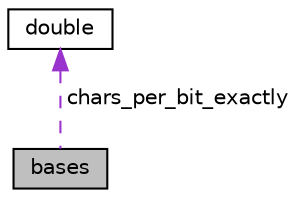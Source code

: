 digraph "bases"
{
 // LATEX_PDF_SIZE
  edge [fontname="Helvetica",fontsize="10",labelfontname="Helvetica",labelfontsize="10"];
  node [fontname="Helvetica",fontsize="10",shape=record];
  Node1 [label="bases",height=0.2,width=0.4,color="black", fillcolor="grey75", style="filled", fontcolor="black",tooltip=" "];
  Node2 -> Node1 [dir="back",color="darkorchid3",fontsize="10",style="dashed",label=" chars_per_bit_exactly" ,fontname="Helvetica"];
  Node2 [label="double",height=0.2,width=0.4,color="black", fillcolor="white", style="filled",URL="$classdouble.html",tooltip=" "];
}
